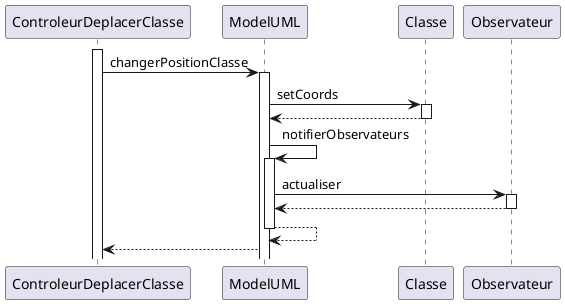 @startuml

activate ControleurDeplacerClasse
ControleurDeplacerClasse -> ModelUML : changerPositionClasse
activate ModelUML
ModelUML -> Classe : setCoords
activate Classe
Classe --> ModelUML
deactivate Classe
ModelUML -> ModelUML : notifierObservateurs
activate ModelUML
ModelUML -> Observateur : actualiser
activate Observateur
Observateur --> ModelUML
deactivate Observateur
ModelUML --> ModelUML
deactivate ModelUML
ModelUML --> ControleurDeplacerClasse

@enduml